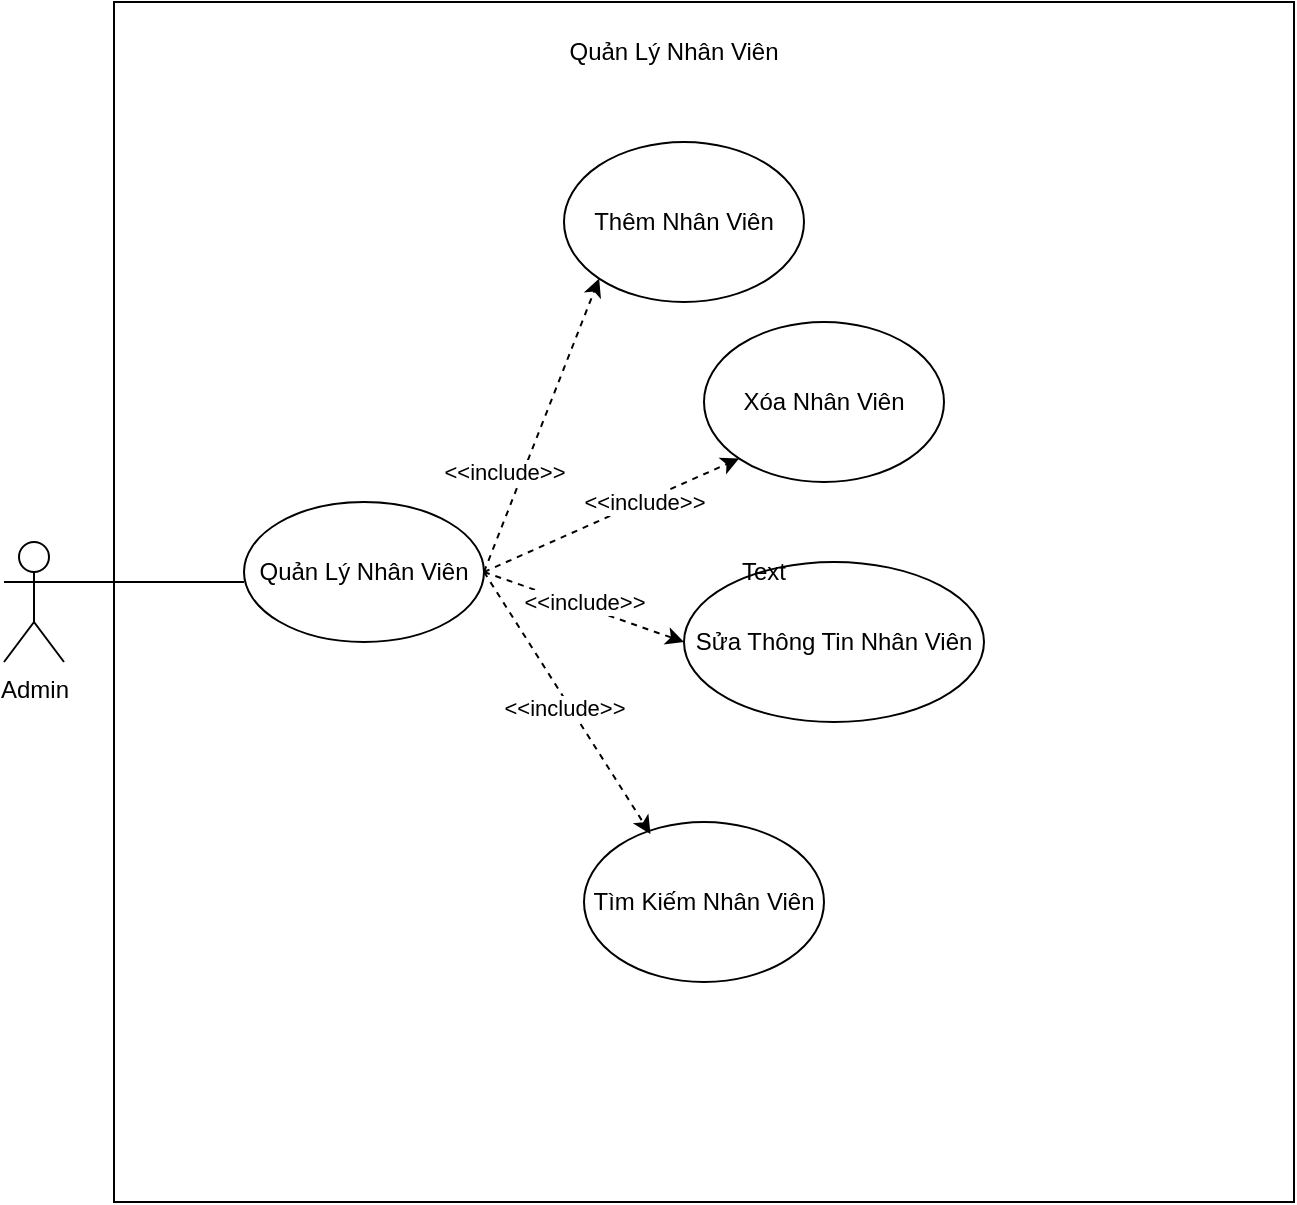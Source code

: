 <mxfile version="22.1.3" type="github">
  <diagram name="Trang-1" id="QJZbRZGfM-PXYwlzMUmp">
    <mxGraphModel dx="1006" dy="559" grid="1" gridSize="10" guides="1" tooltips="1" connect="1" arrows="1" fold="1" page="1" pageScale="1" pageWidth="827" pageHeight="1169" math="0" shadow="0">
      <root>
        <mxCell id="0" />
        <mxCell id="1" parent="0" />
        <mxCell id="RvUNAcOlsdJRfi8_Bjso-30" value="" style="rounded=0;whiteSpace=wrap;html=1;" parent="1" vertex="1">
          <mxGeometry x="85" y="110" width="590" height="600" as="geometry" />
        </mxCell>
        <mxCell id="RvUNAcOlsdJRfi8_Bjso-1" value="Admin" style="shape=umlActor;verticalLabelPosition=bottom;verticalAlign=top;html=1;outlineConnect=0;" parent="1" vertex="1">
          <mxGeometry x="30" y="380" width="30" height="60" as="geometry" />
        </mxCell>
        <mxCell id="axHuaCZq5QydqB9-tvM5-1" value="" style="endArrow=none;html=1;rounded=0;exitX=1;exitY=0.333;exitDx=0;exitDy=0;exitPerimeter=0;" edge="1" parent="1" source="RvUNAcOlsdJRfi8_Bjso-1">
          <mxGeometry width="50" height="50" relative="1" as="geometry">
            <mxPoint x="120" y="420" as="sourcePoint" />
            <mxPoint x="150" y="400" as="targetPoint" />
          </mxGeometry>
        </mxCell>
        <mxCell id="axHuaCZq5QydqB9-tvM5-2" value="Quản Lý Nhân Viên" style="ellipse;whiteSpace=wrap;html=1;" vertex="1" parent="1">
          <mxGeometry x="150" y="360" width="120" height="70" as="geometry" />
        </mxCell>
        <mxCell id="axHuaCZq5QydqB9-tvM5-3" value="Thêm Nhân Viên" style="ellipse;whiteSpace=wrap;html=1;" vertex="1" parent="1">
          <mxGeometry x="310" y="180" width="120" height="80" as="geometry" />
        </mxCell>
        <mxCell id="axHuaCZq5QydqB9-tvM5-4" value="Xóa Nhân Viên" style="ellipse;whiteSpace=wrap;html=1;" vertex="1" parent="1">
          <mxGeometry x="380" y="270" width="120" height="80" as="geometry" />
        </mxCell>
        <mxCell id="axHuaCZq5QydqB9-tvM5-5" value="Sửa Thông Tin Nhân Viên" style="ellipse;whiteSpace=wrap;html=1;" vertex="1" parent="1">
          <mxGeometry x="370" y="390" width="150" height="80" as="geometry" />
        </mxCell>
        <mxCell id="axHuaCZq5QydqB9-tvM5-6" value="Tìm Kiếm Nhân Viên" style="ellipse;whiteSpace=wrap;html=1;" vertex="1" parent="1">
          <mxGeometry x="320" y="520" width="120" height="80" as="geometry" />
        </mxCell>
        <mxCell id="axHuaCZq5QydqB9-tvM5-7" value="" style="endArrow=classic;html=1;rounded=0;exitX=1;exitY=0.5;exitDx=0;exitDy=0;entryX=0;entryY=1;entryDx=0;entryDy=0;dashed=1;" edge="1" parent="1" source="axHuaCZq5QydqB9-tvM5-2" target="axHuaCZq5QydqB9-tvM5-3">
          <mxGeometry width="50" height="50" relative="1" as="geometry">
            <mxPoint x="390" y="420" as="sourcePoint" />
            <mxPoint x="440" y="370" as="targetPoint" />
          </mxGeometry>
        </mxCell>
        <mxCell id="axHuaCZq5QydqB9-tvM5-8" value="&amp;lt;&amp;lt;include&amp;gt;&amp;gt;" style="edgeLabel;html=1;align=center;verticalAlign=middle;resizable=0;points=[];" vertex="1" connectable="0" parent="axHuaCZq5QydqB9-tvM5-7">
          <mxGeometry x="-0.155" y="-2" relative="1" as="geometry">
            <mxPoint x="-16" y="11" as="offset" />
          </mxGeometry>
        </mxCell>
        <mxCell id="axHuaCZq5QydqB9-tvM5-9" value="" style="endArrow=classic;html=1;rounded=0;exitX=1;exitY=0.5;exitDx=0;exitDy=0;entryX=0;entryY=1;entryDx=0;entryDy=0;dashed=1;" edge="1" parent="1" source="axHuaCZq5QydqB9-tvM5-2" target="axHuaCZq5QydqB9-tvM5-4">
          <mxGeometry width="50" height="50" relative="1" as="geometry">
            <mxPoint x="720" y="250" as="sourcePoint" />
            <mxPoint x="796" y="128" as="targetPoint" />
          </mxGeometry>
        </mxCell>
        <mxCell id="axHuaCZq5QydqB9-tvM5-10" value="&amp;lt;&amp;lt;include&amp;gt;&amp;gt;" style="edgeLabel;html=1;align=center;verticalAlign=middle;resizable=0;points=[];" vertex="1" connectable="0" parent="axHuaCZq5QydqB9-tvM5-9">
          <mxGeometry x="-0.155" y="-2" relative="1" as="geometry">
            <mxPoint x="25" y="-13" as="offset" />
          </mxGeometry>
        </mxCell>
        <mxCell id="axHuaCZq5QydqB9-tvM5-11" value="" style="endArrow=classic;html=1;rounded=0;exitX=1;exitY=0.5;exitDx=0;exitDy=0;entryX=0;entryY=0.5;entryDx=0;entryDy=0;dashed=1;" edge="1" parent="1" source="axHuaCZq5QydqB9-tvM5-2" target="axHuaCZq5QydqB9-tvM5-5">
          <mxGeometry width="50" height="50" relative="1" as="geometry">
            <mxPoint x="770" y="210" as="sourcePoint" />
            <mxPoint x="846" y="88" as="targetPoint" />
          </mxGeometry>
        </mxCell>
        <mxCell id="axHuaCZq5QydqB9-tvM5-12" value="&amp;lt;&amp;lt;include&amp;gt;&amp;gt;" style="edgeLabel;html=1;align=center;verticalAlign=middle;resizable=0;points=[];" vertex="1" connectable="0" parent="axHuaCZq5QydqB9-tvM5-11">
          <mxGeometry x="-0.155" y="-2" relative="1" as="geometry">
            <mxPoint x="8" y="-2" as="offset" />
          </mxGeometry>
        </mxCell>
        <mxCell id="axHuaCZq5QydqB9-tvM5-13" value="" style="endArrow=classic;html=1;rounded=0;exitX=1;exitY=0.5;exitDx=0;exitDy=0;entryX=0.277;entryY=0.075;entryDx=0;entryDy=0;dashed=1;entryPerimeter=0;" edge="1" parent="1" source="axHuaCZq5QydqB9-tvM5-2" target="axHuaCZq5QydqB9-tvM5-6">
          <mxGeometry width="50" height="50" relative="1" as="geometry">
            <mxPoint x="250.0" y="414.29" as="sourcePoint" />
            <mxPoint x="346.374" y="519.996" as="targetPoint" />
          </mxGeometry>
        </mxCell>
        <mxCell id="axHuaCZq5QydqB9-tvM5-14" value="&amp;lt;&amp;lt;include&amp;gt;&amp;gt;" style="edgeLabel;html=1;align=center;verticalAlign=middle;resizable=0;points=[];" vertex="1" connectable="0" parent="axHuaCZq5QydqB9-tvM5-13">
          <mxGeometry x="-0.155" y="-2" relative="1" as="geometry">
            <mxPoint x="6" y="11" as="offset" />
          </mxGeometry>
        </mxCell>
        <mxCell id="axHuaCZq5QydqB9-tvM5-15" value="Text" style="text;html=1;strokeColor=none;fillColor=none;align=center;verticalAlign=middle;whiteSpace=wrap;rounded=0;" vertex="1" parent="1">
          <mxGeometry x="380" y="380" width="60" height="30" as="geometry" />
        </mxCell>
        <mxCell id="axHuaCZq5QydqB9-tvM5-16" value="Quản Lý Nhân Viên" style="text;html=1;strokeColor=none;fillColor=none;align=center;verticalAlign=middle;whiteSpace=wrap;rounded=0;" vertex="1" parent="1">
          <mxGeometry x="270" y="120" width="190" height="30" as="geometry" />
        </mxCell>
      </root>
    </mxGraphModel>
  </diagram>
</mxfile>
